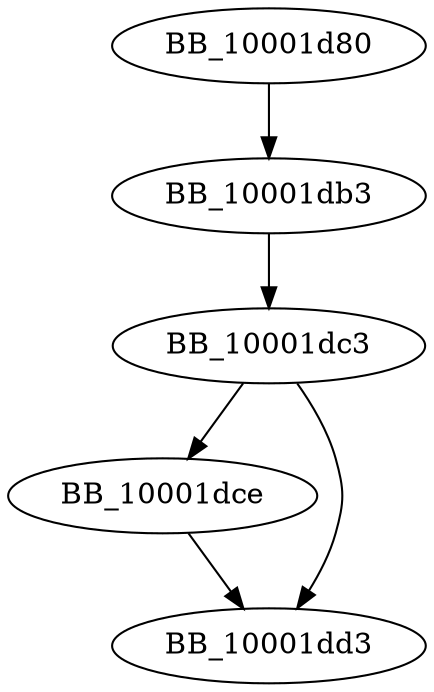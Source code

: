 DiGraph sub_10001D80{
BB_10001d80->BB_10001db3
BB_10001db3->BB_10001dc3
BB_10001dc3->BB_10001dce
BB_10001dc3->BB_10001dd3
BB_10001dce->BB_10001dd3
}
